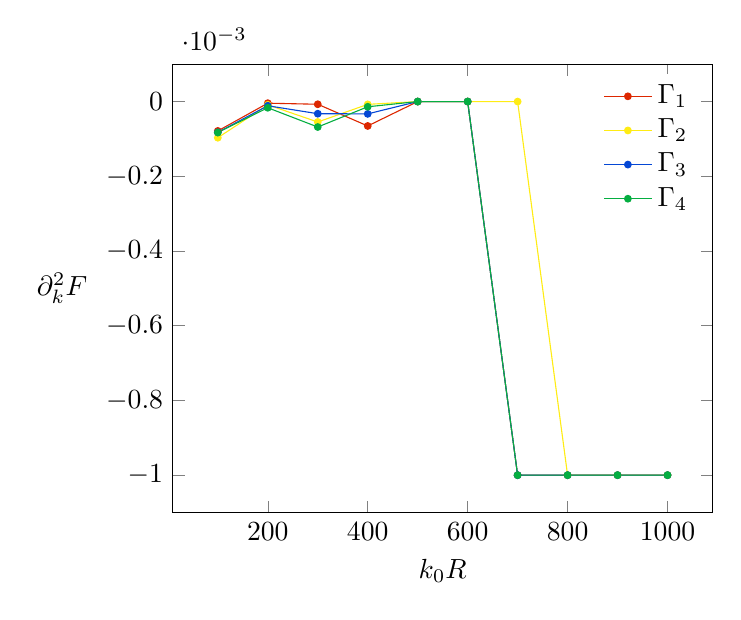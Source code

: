 \begin{tikzpicture}
\begin{axis}[legend style={draw = none}, x tick label style={/pgf/number format/1000 sep = {}}, xlabel={$k_{0} R$}, ylabel={$\partial^{2}_{k}F$}, ylabel style={rotate = -90}]
    \addplot[color={rgb,1:red,0.867;green,0.153;blue,0.0}, mark={*}, mark size={ 1.2 pt}]
        coordinates {
            (100,-7.861e-5)
            (200,-4.375e-6)
            (300,-7.222e-6)
            (400,-6.531e-5)
            (500,-0.0)
            (600,-0.0)
            (700,-0.001)
            (800,-0.001)
            (900,-0.001)
            (1000,-0.001)
        }
        ;
    \addlegendentry {$\Gamma_{1}$ }
    \addplot[color={rgb,1:red,1.0;green,0.925;blue,0.078}, mark={*}, mark size={ 1.2 pt}]
        coordinates {
            (100,-9.679e-5)
            (200,-8.75e-6)
            (300,-5.472e-5)
            (400,-7.5e-6)
            (500,-0.0)
            (600,-0.0)
            (700,-0.0)
            (800,-0.001)
            (900,-0.001)
            (1000,-0.001)
        }
        ;
    \addlegendentry {$\Gamma_{2}$ }
    \addplot[color={rgb,1:red,0.02;green,0.278;blue,0.835}, mark={*}, mark size={ 1.2 pt}]
        coordinates {
            (100,-8.25e-5)
            (200,-1.125e-5)
            (300,-3.25e-5)
            (400,-3.297e-5)
            (500,-0.0)
            (600,-0.0)
            (700,-0.001)
            (800,-0.001)
            (900,-0.001)
            (1000,-0.001)
        }
        ;
    \addlegendentry {$\Gamma_{3}$ }
    \addplot[color={rgb,1:red,0.02;green,0.682;blue,0.255}, mark={*}, mark size={ 1.2 pt}]
        coordinates {
            (100,-8.28e-5)
            (200,-1.66e-5)
            (300,-6.813e-5)
            (400,-1.395e-5)
            (500,-0.0)
            (600,-0.0)
            (700,-0.001)
            (800,-0.001)
            (900,-0.001)
            (1000,-0.001)
        }
        ;
    \addlegendentry {$\Gamma_{4}$ }
\end{axis}
\end{tikzpicture}
